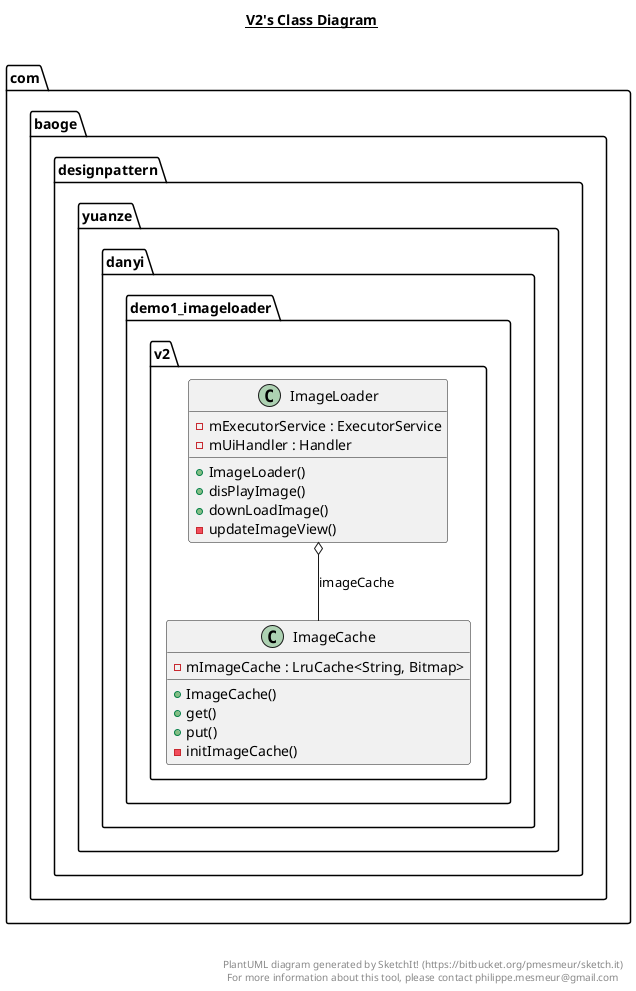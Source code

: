 @startuml

title __V2's Class Diagram__\n

  namespace com.baoge.designpattern {
    namespace yuanze.danyi.demo1_imageloader.v2 {
      class com.baoge.designpattern.yuanze.danyi.demo1_imageloader.v2.ImageCache {
          - mImageCache : LruCache<String, Bitmap>
          + ImageCache()
          + get()
          + put()
          - initImageCache()
      }
    }
  }
  

  namespace com.baoge.designpattern {
    namespace yuanze.danyi.demo1_imageloader.v2 {
      class com.baoge.designpattern.yuanze.danyi.demo1_imageloader.v2.ImageLoader {
          - mExecutorService : ExecutorService
          - mUiHandler : Handler
          + ImageLoader()
          + disPlayImage()
          + downLoadImage()
          - updateImageView()
      }
    }
  }
  

  com.baoge.designpattern.yuanze.danyi.demo1_imageloader.v2.ImageLoader o-- com.baoge.designpattern.yuanze.danyi.demo1_imageloader.v2.ImageCache : imageCache


right footer


PlantUML diagram generated by SketchIt! (https://bitbucket.org/pmesmeur/sketch.it)
For more information about this tool, please contact philippe.mesmeur@gmail.com
endfooter

@enduml
